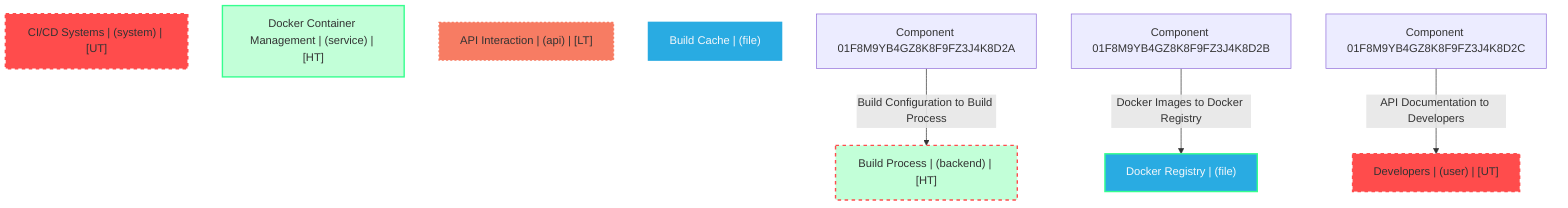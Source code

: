 graph TB
  node_01F8M9YB4GZ8K8F9FZ3J4K8D5A["Developers | (user) | [UT]"]:::untrusted
  node_01F8M9YB4GZ8K8F9FZ3J4K8D5B["CI/CD Systems | (system) | [UT]"]:::untrusted
  node_01F8M9YB4GZ8K8F9FZ3J4K8D3A["Build Process | (backend) | [HT]"]:::highTrust
  node_01F8M9YB4GZ8K8F9FZ3J4K8D3B["Docker Container Management | (service) | [HT]"]:::highTrust
  node_01F8M9YB4GZ8K8F9FZ3J4K8D3C["API Interaction | (api) | [LT]"]:::lowTrust
  node_01F8M9YB4GZ8K8F9FZ3J4K8D4A["Build Cache | (file)"]:::dataStore
  node_01F8M9YB4GZ8K8F9FZ3J4K8D4B["Docker Registry | (file)"]:::dataStore
  node_01F8M9YB4GZ8K8F9FZ3J4K8D2A["Component 01F8M9YB4GZ8K8F9FZ3J4K8D2A"]:::process,untrusted
  node_01F8M9YB4GZ8K8F9FZ3J4K8D2B["Component 01F8M9YB4GZ8K8F9FZ3J4K8D2B"]:::process,untrusted
  node_01F8M9YB4GZ8K8F9FZ3J4K8D2C["Component 01F8M9YB4GZ8K8F9FZ3J4K8D2C"]:::process,untrusted

  node_01F8M9YB4GZ8K8F9FZ3J4K8D2A -->|Build Configuration to Build Process| node_01F8M9YB4GZ8K8F9FZ3J4K8D3A:::unencryptedFlow
  node_01F8M9YB4GZ8K8F9FZ3J4K8D2B -->|Docker Images to Docker Registry| node_01F8M9YB4GZ8K8F9FZ3J4K8D4B:::encryptedFlow
  node_01F8M9YB4GZ8K8F9FZ3J4K8D2C -->|API Documentation to Developers| node_01F8M9YB4GZ8K8F9FZ3J4K8D5A:::unencryptedFlow

  classDef externalEntity fill:#FF4C4C,stroke:#FF4C4C,stroke-width:2px,color:#F5F7FA
  classDef process fill:#36FF8F,stroke:#36FF8F,stroke-width:2px,color:#0B0D17
  classDef dataStore fill:#29ABE2,stroke:#29ABE2,stroke-width:2px,color:#F5F7FA
  classDef dataAsset fill:#A259FF,stroke:#c3a4ff,stroke-width:2px,color:#F5F7FA
  classDef untrusted fill:#FF4C4C,stroke:#FF4C4C,stroke-width:3px,stroke-dasharray:5 5
  classDef lowTrust fill:#f77c63,stroke:#f77c63,stroke-width:2px,stroke-dasharray:3 3
  classDef mediumTrust fill:#FFD300,stroke:#FFD300,stroke-width:2px
  classDef highTrust fill:#C2FFD8,stroke:#36FF8F,stroke-width:2px
  classDef veryHighTrust fill:#36FF8F,stroke:#36FF8F,stroke-width:3px
  classDef public fill:#C2FFD8,stroke:#36FF8F,stroke-width:1px
  classDef internal fill:#FFF2B3,stroke:#FFD300,stroke-width:1px
  classDef confidential fill:#FFB3B3,stroke:#FF4C4C,stroke-width:2px
  classDef restricted fill:#FF4C4C,stroke:#FF4C4C,stroke-width:3px
  classDef pii fill:#ffa1ad,stroke:#A259FF,stroke-width:2px
  classDef pci fill:#FF4C4C,stroke:#FF4C4C,stroke-width:3px
  classDef phi fill:#ffa1ad,stroke:#A259FF,stroke-width:3px
  classDef encryptedFlow stroke:#36FF8F,stroke-width:2px
  classDef unencryptedFlow stroke:#FF4C4C,stroke-width:2px,stroke-dasharray:5 5
  classDef authenticatedFlow stroke:#29ABE2,stroke-width:2px
  classDef trustBoundary fill:transparent,stroke:#2E3440,stroke-width:3px,stroke-dasharray:10 5